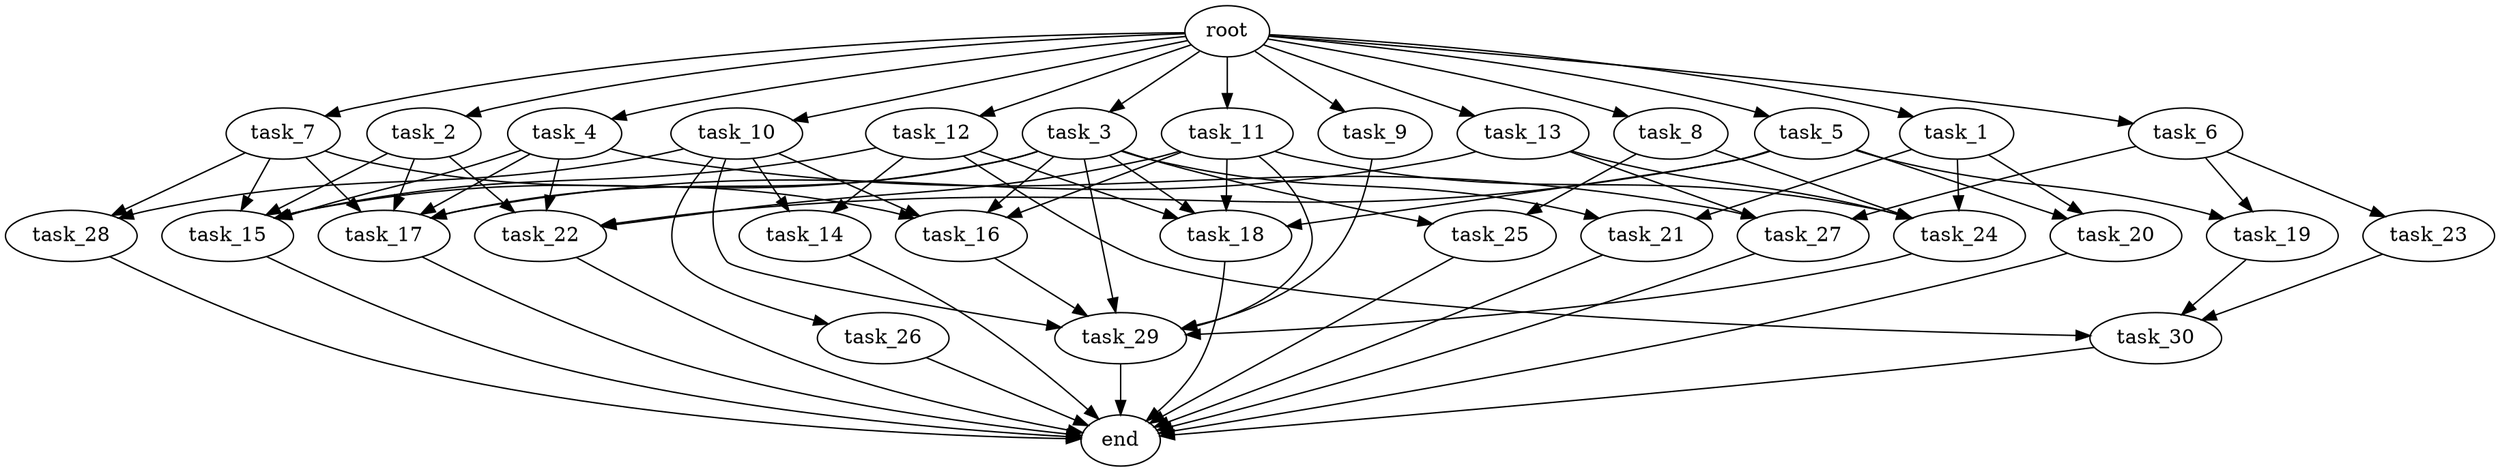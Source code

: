 digraph G {
  root [size="0.000000e+00"];
  task_1 [size="8.569881e+09"];
  task_2 [size="4.892645e+09"];
  task_3 [size="9.956648e+09"];
  task_4 [size="5.916217e+09"];
  task_5 [size="8.370053e+09"];
  task_6 [size="2.792430e+09"];
  task_7 [size="7.300448e+09"];
  task_8 [size="7.362052e+09"];
  task_9 [size="2.467295e+09"];
  task_10 [size="3.273632e+09"];
  task_11 [size="5.795091e+09"];
  task_12 [size="8.918334e+09"];
  task_13 [size="5.918125e+09"];
  task_14 [size="1.490548e+09"];
  task_15 [size="5.737434e+09"];
  task_16 [size="5.177073e+07"];
  task_17 [size="9.801860e+09"];
  task_18 [size="4.015467e+08"];
  task_19 [size="4.707056e+09"];
  task_20 [size="7.686295e+09"];
  task_21 [size="3.371719e+08"];
  task_22 [size="5.311686e+09"];
  task_23 [size="4.793214e+09"];
  task_24 [size="7.980377e+09"];
  task_25 [size="8.213092e+09"];
  task_26 [size="4.524961e+09"];
  task_27 [size="2.405874e+09"];
  task_28 [size="5.585311e+09"];
  task_29 [size="1.252175e+08"];
  task_30 [size="7.318131e+09"];
  end [size="0.000000e+00"];

  root -> task_1 [size="1.000000e-12"];
  root -> task_2 [size="1.000000e-12"];
  root -> task_3 [size="1.000000e-12"];
  root -> task_4 [size="1.000000e-12"];
  root -> task_5 [size="1.000000e-12"];
  root -> task_6 [size="1.000000e-12"];
  root -> task_7 [size="1.000000e-12"];
  root -> task_8 [size="1.000000e-12"];
  root -> task_9 [size="1.000000e-12"];
  root -> task_10 [size="1.000000e-12"];
  root -> task_11 [size="1.000000e-12"];
  root -> task_12 [size="1.000000e-12"];
  root -> task_13 [size="1.000000e-12"];
  task_1 -> task_20 [size="3.843148e+08"];
  task_1 -> task_21 [size="1.685860e+07"];
  task_1 -> task_24 [size="1.995094e+08"];
  task_2 -> task_15 [size="1.147487e+08"];
  task_2 -> task_17 [size="1.960372e+08"];
  task_2 -> task_22 [size="1.327922e+08"];
  task_3 -> task_15 [size="1.147487e+08"];
  task_3 -> task_16 [size="1.294268e+06"];
  task_3 -> task_17 [size="1.960372e+08"];
  task_3 -> task_18 [size="1.003867e+07"];
  task_3 -> task_21 [size="1.685860e+07"];
  task_3 -> task_25 [size="4.106546e+08"];
  task_3 -> task_29 [size="2.086958e+06"];
  task_4 -> task_15 [size="1.147487e+08"];
  task_4 -> task_17 [size="1.960372e+08"];
  task_4 -> task_22 [size="1.327922e+08"];
  task_4 -> task_27 [size="8.019581e+07"];
  task_5 -> task_18 [size="1.003867e+07"];
  task_5 -> task_19 [size="2.353528e+08"];
  task_5 -> task_20 [size="3.843148e+08"];
  task_5 -> task_22 [size="1.327922e+08"];
  task_6 -> task_19 [size="2.353528e+08"];
  task_6 -> task_23 [size="4.793214e+08"];
  task_6 -> task_27 [size="8.019581e+07"];
  task_7 -> task_15 [size="1.147487e+08"];
  task_7 -> task_16 [size="1.294268e+06"];
  task_7 -> task_17 [size="1.960372e+08"];
  task_7 -> task_28 [size="2.792656e+08"];
  task_8 -> task_24 [size="1.995094e+08"];
  task_8 -> task_25 [size="4.106546e+08"];
  task_9 -> task_29 [size="2.086958e+06"];
  task_10 -> task_14 [size="7.452740e+07"];
  task_10 -> task_16 [size="1.294268e+06"];
  task_10 -> task_26 [size="4.524961e+08"];
  task_10 -> task_28 [size="2.792656e+08"];
  task_10 -> task_29 [size="2.086958e+06"];
  task_11 -> task_16 [size="1.294268e+06"];
  task_11 -> task_18 [size="1.003867e+07"];
  task_11 -> task_22 [size="1.327922e+08"];
  task_11 -> task_24 [size="1.995094e+08"];
  task_11 -> task_29 [size="2.086958e+06"];
  task_12 -> task_14 [size="7.452740e+07"];
  task_12 -> task_15 [size="1.147487e+08"];
  task_12 -> task_18 [size="1.003867e+07"];
  task_12 -> task_30 [size="2.439377e+08"];
  task_13 -> task_17 [size="1.960372e+08"];
  task_13 -> task_24 [size="1.995094e+08"];
  task_13 -> task_27 [size="8.019581e+07"];
  task_14 -> end [size="1.000000e-12"];
  task_15 -> end [size="1.000000e-12"];
  task_16 -> task_29 [size="2.086958e+06"];
  task_17 -> end [size="1.000000e-12"];
  task_18 -> end [size="1.000000e-12"];
  task_19 -> task_30 [size="2.439377e+08"];
  task_20 -> end [size="1.000000e-12"];
  task_21 -> end [size="1.000000e-12"];
  task_22 -> end [size="1.000000e-12"];
  task_23 -> task_30 [size="2.439377e+08"];
  task_24 -> task_29 [size="2.086958e+06"];
  task_25 -> end [size="1.000000e-12"];
  task_26 -> end [size="1.000000e-12"];
  task_27 -> end [size="1.000000e-12"];
  task_28 -> end [size="1.000000e-12"];
  task_29 -> end [size="1.000000e-12"];
  task_30 -> end [size="1.000000e-12"];
}
